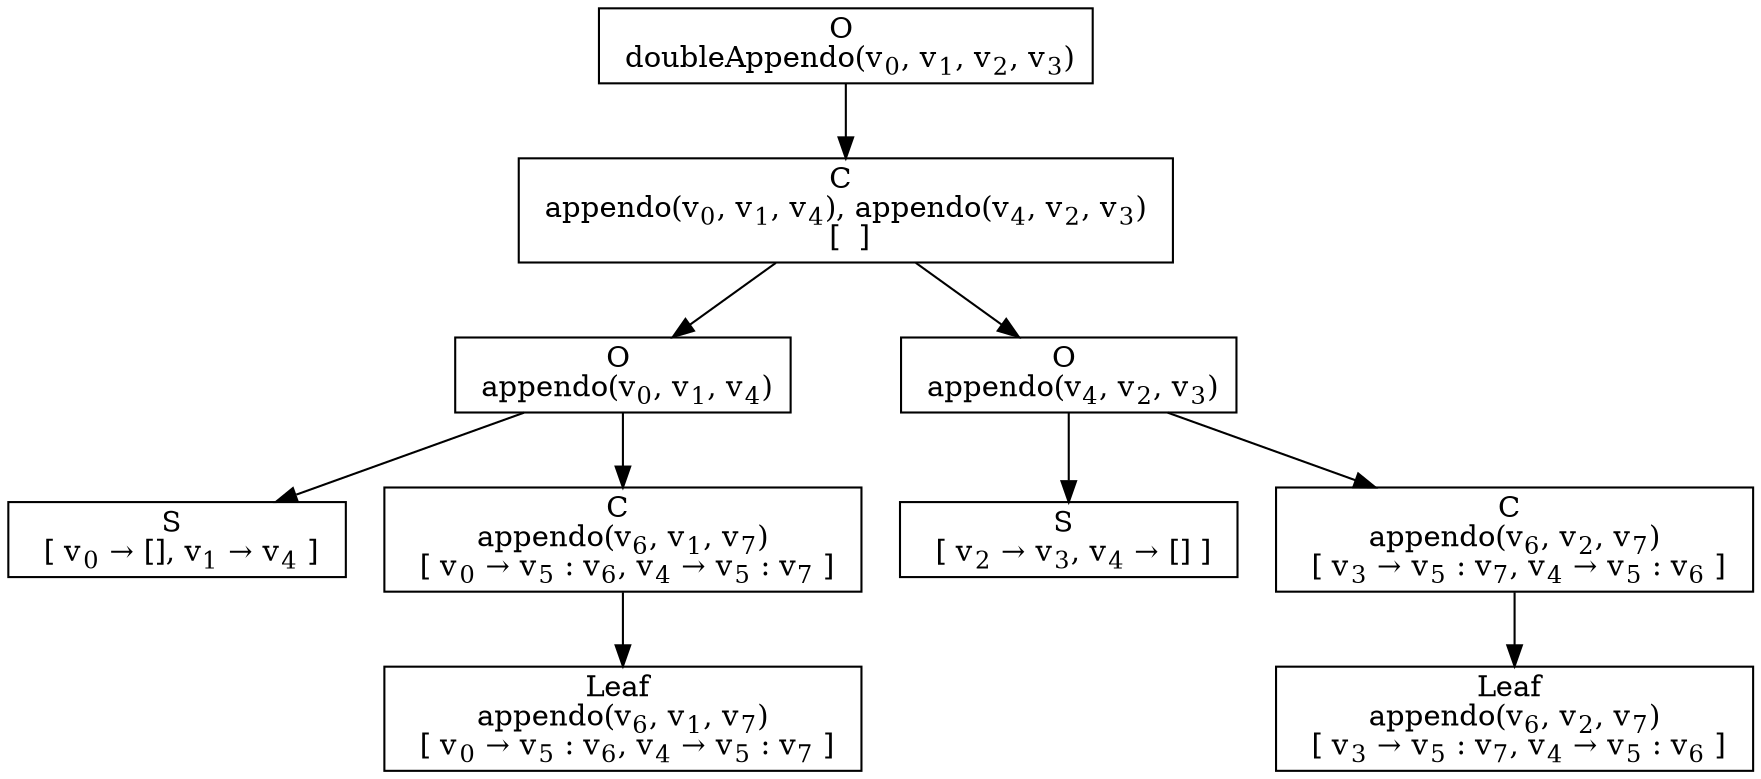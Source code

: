 digraph {
    graph [rankdir=TB
          ,bgcolor=transparent];
    node [shape=box
         ,fillcolor=white
         ,style=filled];
    0 [label=<O <BR/> doubleAppendo(v<SUB>0</SUB>, v<SUB>1</SUB>, v<SUB>2</SUB>, v<SUB>3</SUB>)>];
    1 [label=<C <BR/> appendo(v<SUB>0</SUB>, v<SUB>1</SUB>, v<SUB>4</SUB>), appendo(v<SUB>4</SUB>, v<SUB>2</SUB>, v<SUB>3</SUB>) <BR/>  [  ] >];
    2 [label=<O <BR/> appendo(v<SUB>0</SUB>, v<SUB>1</SUB>, v<SUB>4</SUB>)>];
    3 [label=<O <BR/> appendo(v<SUB>4</SUB>, v<SUB>2</SUB>, v<SUB>3</SUB>)>];
    4 [label=<S <BR/>  [ v<SUB>0</SUB> &rarr; [], v<SUB>1</SUB> &rarr; v<SUB>4</SUB> ] >];
    5 [label=<C <BR/> appendo(v<SUB>6</SUB>, v<SUB>1</SUB>, v<SUB>7</SUB>) <BR/>  [ v<SUB>0</SUB> &rarr; v<SUB>5</SUB> : v<SUB>6</SUB>, v<SUB>4</SUB> &rarr; v<SUB>5</SUB> : v<SUB>7</SUB> ] >];
    6 [label=<Leaf <BR/> appendo(v<SUB>6</SUB>, v<SUB>1</SUB>, v<SUB>7</SUB>) <BR/>  [ v<SUB>0</SUB> &rarr; v<SUB>5</SUB> : v<SUB>6</SUB>, v<SUB>4</SUB> &rarr; v<SUB>5</SUB> : v<SUB>7</SUB> ] >];
    7 [label=<S <BR/>  [ v<SUB>2</SUB> &rarr; v<SUB>3</SUB>, v<SUB>4</SUB> &rarr; [] ] >];
    8 [label=<C <BR/> appendo(v<SUB>6</SUB>, v<SUB>2</SUB>, v<SUB>7</SUB>) <BR/>  [ v<SUB>3</SUB> &rarr; v<SUB>5</SUB> : v<SUB>7</SUB>, v<SUB>4</SUB> &rarr; v<SUB>5</SUB> : v<SUB>6</SUB> ] >];
    9 [label=<Leaf <BR/> appendo(v<SUB>6</SUB>, v<SUB>2</SUB>, v<SUB>7</SUB>) <BR/>  [ v<SUB>3</SUB> &rarr; v<SUB>5</SUB> : v<SUB>7</SUB>, v<SUB>4</SUB> &rarr; v<SUB>5</SUB> : v<SUB>6</SUB> ] >];
    0 -> 1 [label=""];
    1 -> 2 [label=""];
    1 -> 3 [label=""];
    2 -> 4 [label=""];
    2 -> 5 [label=""];
    3 -> 7 [label=""];
    3 -> 8 [label=""];
    5 -> 6 [label=""];
    8 -> 9 [label=""];
}